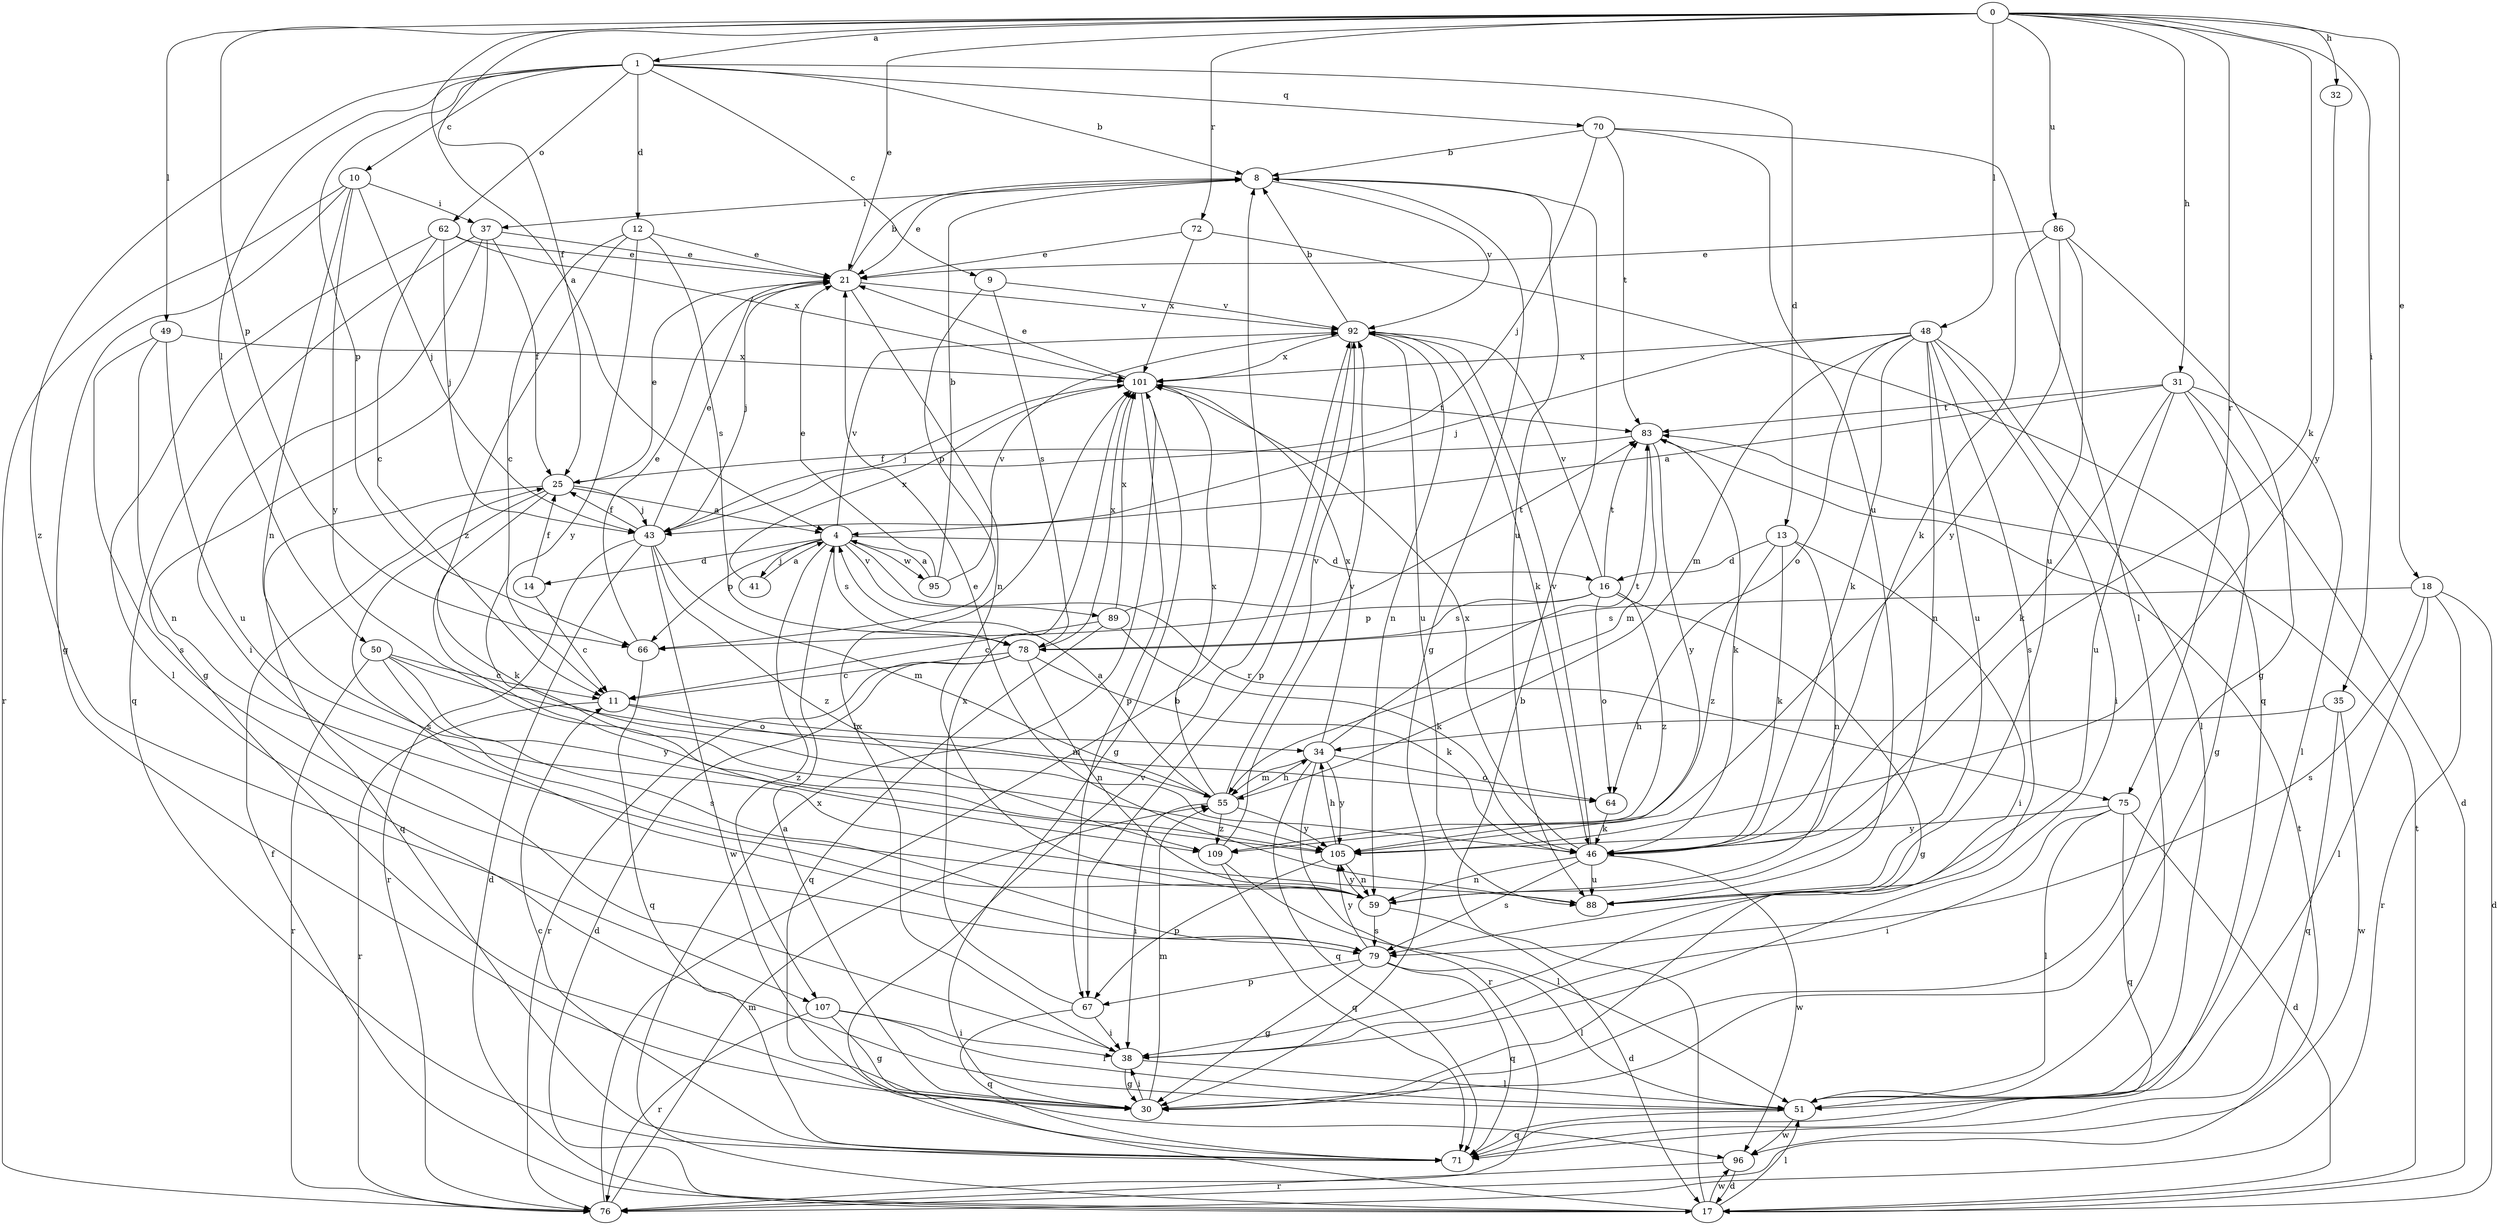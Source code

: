 strict digraph  {
0;
1;
4;
8;
9;
10;
11;
12;
13;
14;
16;
17;
18;
21;
25;
30;
31;
32;
34;
35;
37;
38;
41;
43;
46;
48;
49;
50;
51;
55;
59;
62;
64;
66;
67;
70;
71;
72;
75;
76;
78;
79;
83;
86;
88;
89;
92;
95;
96;
101;
105;
107;
109;
0 -> 1  [label=a];
0 -> 4  [label=a];
0 -> 18  [label=e];
0 -> 21  [label=e];
0 -> 25  [label=f];
0 -> 31  [label=h];
0 -> 32  [label=h];
0 -> 35  [label=i];
0 -> 46  [label=k];
0 -> 48  [label=l];
0 -> 49  [label=l];
0 -> 66  [label=p];
0 -> 72  [label=r];
0 -> 75  [label=r];
0 -> 86  [label=u];
1 -> 8  [label=b];
1 -> 9  [label=c];
1 -> 10  [label=c];
1 -> 12  [label=d];
1 -> 13  [label=d];
1 -> 50  [label=l];
1 -> 62  [label=o];
1 -> 66  [label=p];
1 -> 70  [label=q];
1 -> 107  [label=z];
4 -> 14  [label=d];
4 -> 16  [label=d];
4 -> 41  [label=j];
4 -> 66  [label=p];
4 -> 75  [label=r];
4 -> 78  [label=s];
4 -> 89  [label=v];
4 -> 92  [label=v];
4 -> 95  [label=w];
4 -> 107  [label=z];
8 -> 21  [label=e];
8 -> 30  [label=g];
8 -> 37  [label=i];
8 -> 88  [label=u];
8 -> 92  [label=v];
9 -> 66  [label=p];
9 -> 78  [label=s];
9 -> 92  [label=v];
10 -> 30  [label=g];
10 -> 37  [label=i];
10 -> 43  [label=j];
10 -> 59  [label=n];
10 -> 76  [label=r];
10 -> 105  [label=y];
11 -> 34  [label=h];
11 -> 55  [label=m];
11 -> 76  [label=r];
12 -> 11  [label=c];
12 -> 21  [label=e];
12 -> 78  [label=s];
12 -> 105  [label=y];
12 -> 109  [label=z];
13 -> 16  [label=d];
13 -> 38  [label=i];
13 -> 46  [label=k];
13 -> 59  [label=n];
13 -> 109  [label=z];
14 -> 11  [label=c];
14 -> 25  [label=f];
16 -> 30  [label=g];
16 -> 64  [label=o];
16 -> 66  [label=p];
16 -> 78  [label=s];
16 -> 83  [label=t];
16 -> 92  [label=v];
16 -> 109  [label=z];
17 -> 8  [label=b];
17 -> 25  [label=f];
17 -> 51  [label=l];
17 -> 83  [label=t];
17 -> 92  [label=v];
17 -> 96  [label=w];
17 -> 101  [label=x];
18 -> 17  [label=d];
18 -> 51  [label=l];
18 -> 76  [label=r];
18 -> 78  [label=s];
18 -> 79  [label=s];
21 -> 8  [label=b];
21 -> 43  [label=j];
21 -> 59  [label=n];
21 -> 92  [label=v];
25 -> 4  [label=a];
25 -> 21  [label=e];
25 -> 43  [label=j];
25 -> 46  [label=k];
25 -> 71  [label=q];
25 -> 79  [label=s];
30 -> 4  [label=a];
30 -> 38  [label=i];
30 -> 55  [label=m];
31 -> 4  [label=a];
31 -> 17  [label=d];
31 -> 30  [label=g];
31 -> 46  [label=k];
31 -> 51  [label=l];
31 -> 83  [label=t];
31 -> 88  [label=u];
32 -> 105  [label=y];
34 -> 55  [label=m];
34 -> 64  [label=o];
34 -> 71  [label=q];
34 -> 76  [label=r];
34 -> 83  [label=t];
34 -> 101  [label=x];
34 -> 105  [label=y];
35 -> 34  [label=h];
35 -> 71  [label=q];
35 -> 96  [label=w];
37 -> 21  [label=e];
37 -> 25  [label=f];
37 -> 30  [label=g];
37 -> 38  [label=i];
37 -> 71  [label=q];
38 -> 30  [label=g];
38 -> 51  [label=l];
38 -> 101  [label=x];
41 -> 4  [label=a];
41 -> 101  [label=x];
43 -> 17  [label=d];
43 -> 21  [label=e];
43 -> 25  [label=f];
43 -> 55  [label=m];
43 -> 76  [label=r];
43 -> 96  [label=w];
43 -> 109  [label=z];
46 -> 59  [label=n];
46 -> 79  [label=s];
46 -> 88  [label=u];
46 -> 92  [label=v];
46 -> 96  [label=w];
46 -> 101  [label=x];
48 -> 38  [label=i];
48 -> 43  [label=j];
48 -> 46  [label=k];
48 -> 51  [label=l];
48 -> 55  [label=m];
48 -> 59  [label=n];
48 -> 64  [label=o];
48 -> 79  [label=s];
48 -> 88  [label=u];
48 -> 101  [label=x];
49 -> 59  [label=n];
49 -> 79  [label=s];
49 -> 88  [label=u];
49 -> 101  [label=x];
50 -> 11  [label=c];
50 -> 64  [label=o];
50 -> 76  [label=r];
50 -> 79  [label=s];
50 -> 105  [label=y];
51 -> 71  [label=q];
51 -> 96  [label=w];
55 -> 4  [label=a];
55 -> 34  [label=h];
55 -> 38  [label=i];
55 -> 92  [label=v];
55 -> 101  [label=x];
55 -> 105  [label=y];
55 -> 109  [label=z];
59 -> 17  [label=d];
59 -> 79  [label=s];
59 -> 105  [label=y];
62 -> 11  [label=c];
62 -> 21  [label=e];
62 -> 43  [label=j];
62 -> 51  [label=l];
62 -> 101  [label=x];
64 -> 46  [label=k];
66 -> 21  [label=e];
66 -> 71  [label=q];
67 -> 38  [label=i];
67 -> 71  [label=q];
67 -> 101  [label=x];
70 -> 8  [label=b];
70 -> 43  [label=j];
70 -> 51  [label=l];
70 -> 83  [label=t];
70 -> 88  [label=u];
71 -> 11  [label=c];
72 -> 21  [label=e];
72 -> 71  [label=q];
72 -> 101  [label=x];
75 -> 17  [label=d];
75 -> 38  [label=i];
75 -> 51  [label=l];
75 -> 71  [label=q];
75 -> 105  [label=y];
76 -> 8  [label=b];
76 -> 55  [label=m];
76 -> 83  [label=t];
78 -> 11  [label=c];
78 -> 17  [label=d];
78 -> 46  [label=k];
78 -> 59  [label=n];
78 -> 76  [label=r];
78 -> 101  [label=x];
79 -> 30  [label=g];
79 -> 51  [label=l];
79 -> 67  [label=p];
79 -> 71  [label=q];
79 -> 105  [label=y];
83 -> 25  [label=f];
83 -> 46  [label=k];
83 -> 55  [label=m];
83 -> 105  [label=y];
86 -> 21  [label=e];
86 -> 30  [label=g];
86 -> 46  [label=k];
86 -> 88  [label=u];
86 -> 105  [label=y];
88 -> 21  [label=e];
89 -> 11  [label=c];
89 -> 46  [label=k];
89 -> 71  [label=q];
89 -> 83  [label=t];
89 -> 101  [label=x];
92 -> 8  [label=b];
92 -> 46  [label=k];
92 -> 59  [label=n];
92 -> 67  [label=p];
92 -> 88  [label=u];
92 -> 101  [label=x];
95 -> 4  [label=a];
95 -> 8  [label=b];
95 -> 21  [label=e];
95 -> 92  [label=v];
96 -> 17  [label=d];
96 -> 76  [label=r];
101 -> 21  [label=e];
101 -> 30  [label=g];
101 -> 43  [label=j];
101 -> 67  [label=p];
101 -> 83  [label=t];
105 -> 34  [label=h];
105 -> 59  [label=n];
105 -> 67  [label=p];
107 -> 30  [label=g];
107 -> 38  [label=i];
107 -> 51  [label=l];
107 -> 76  [label=r];
109 -> 51  [label=l];
109 -> 71  [label=q];
109 -> 92  [label=v];
}
